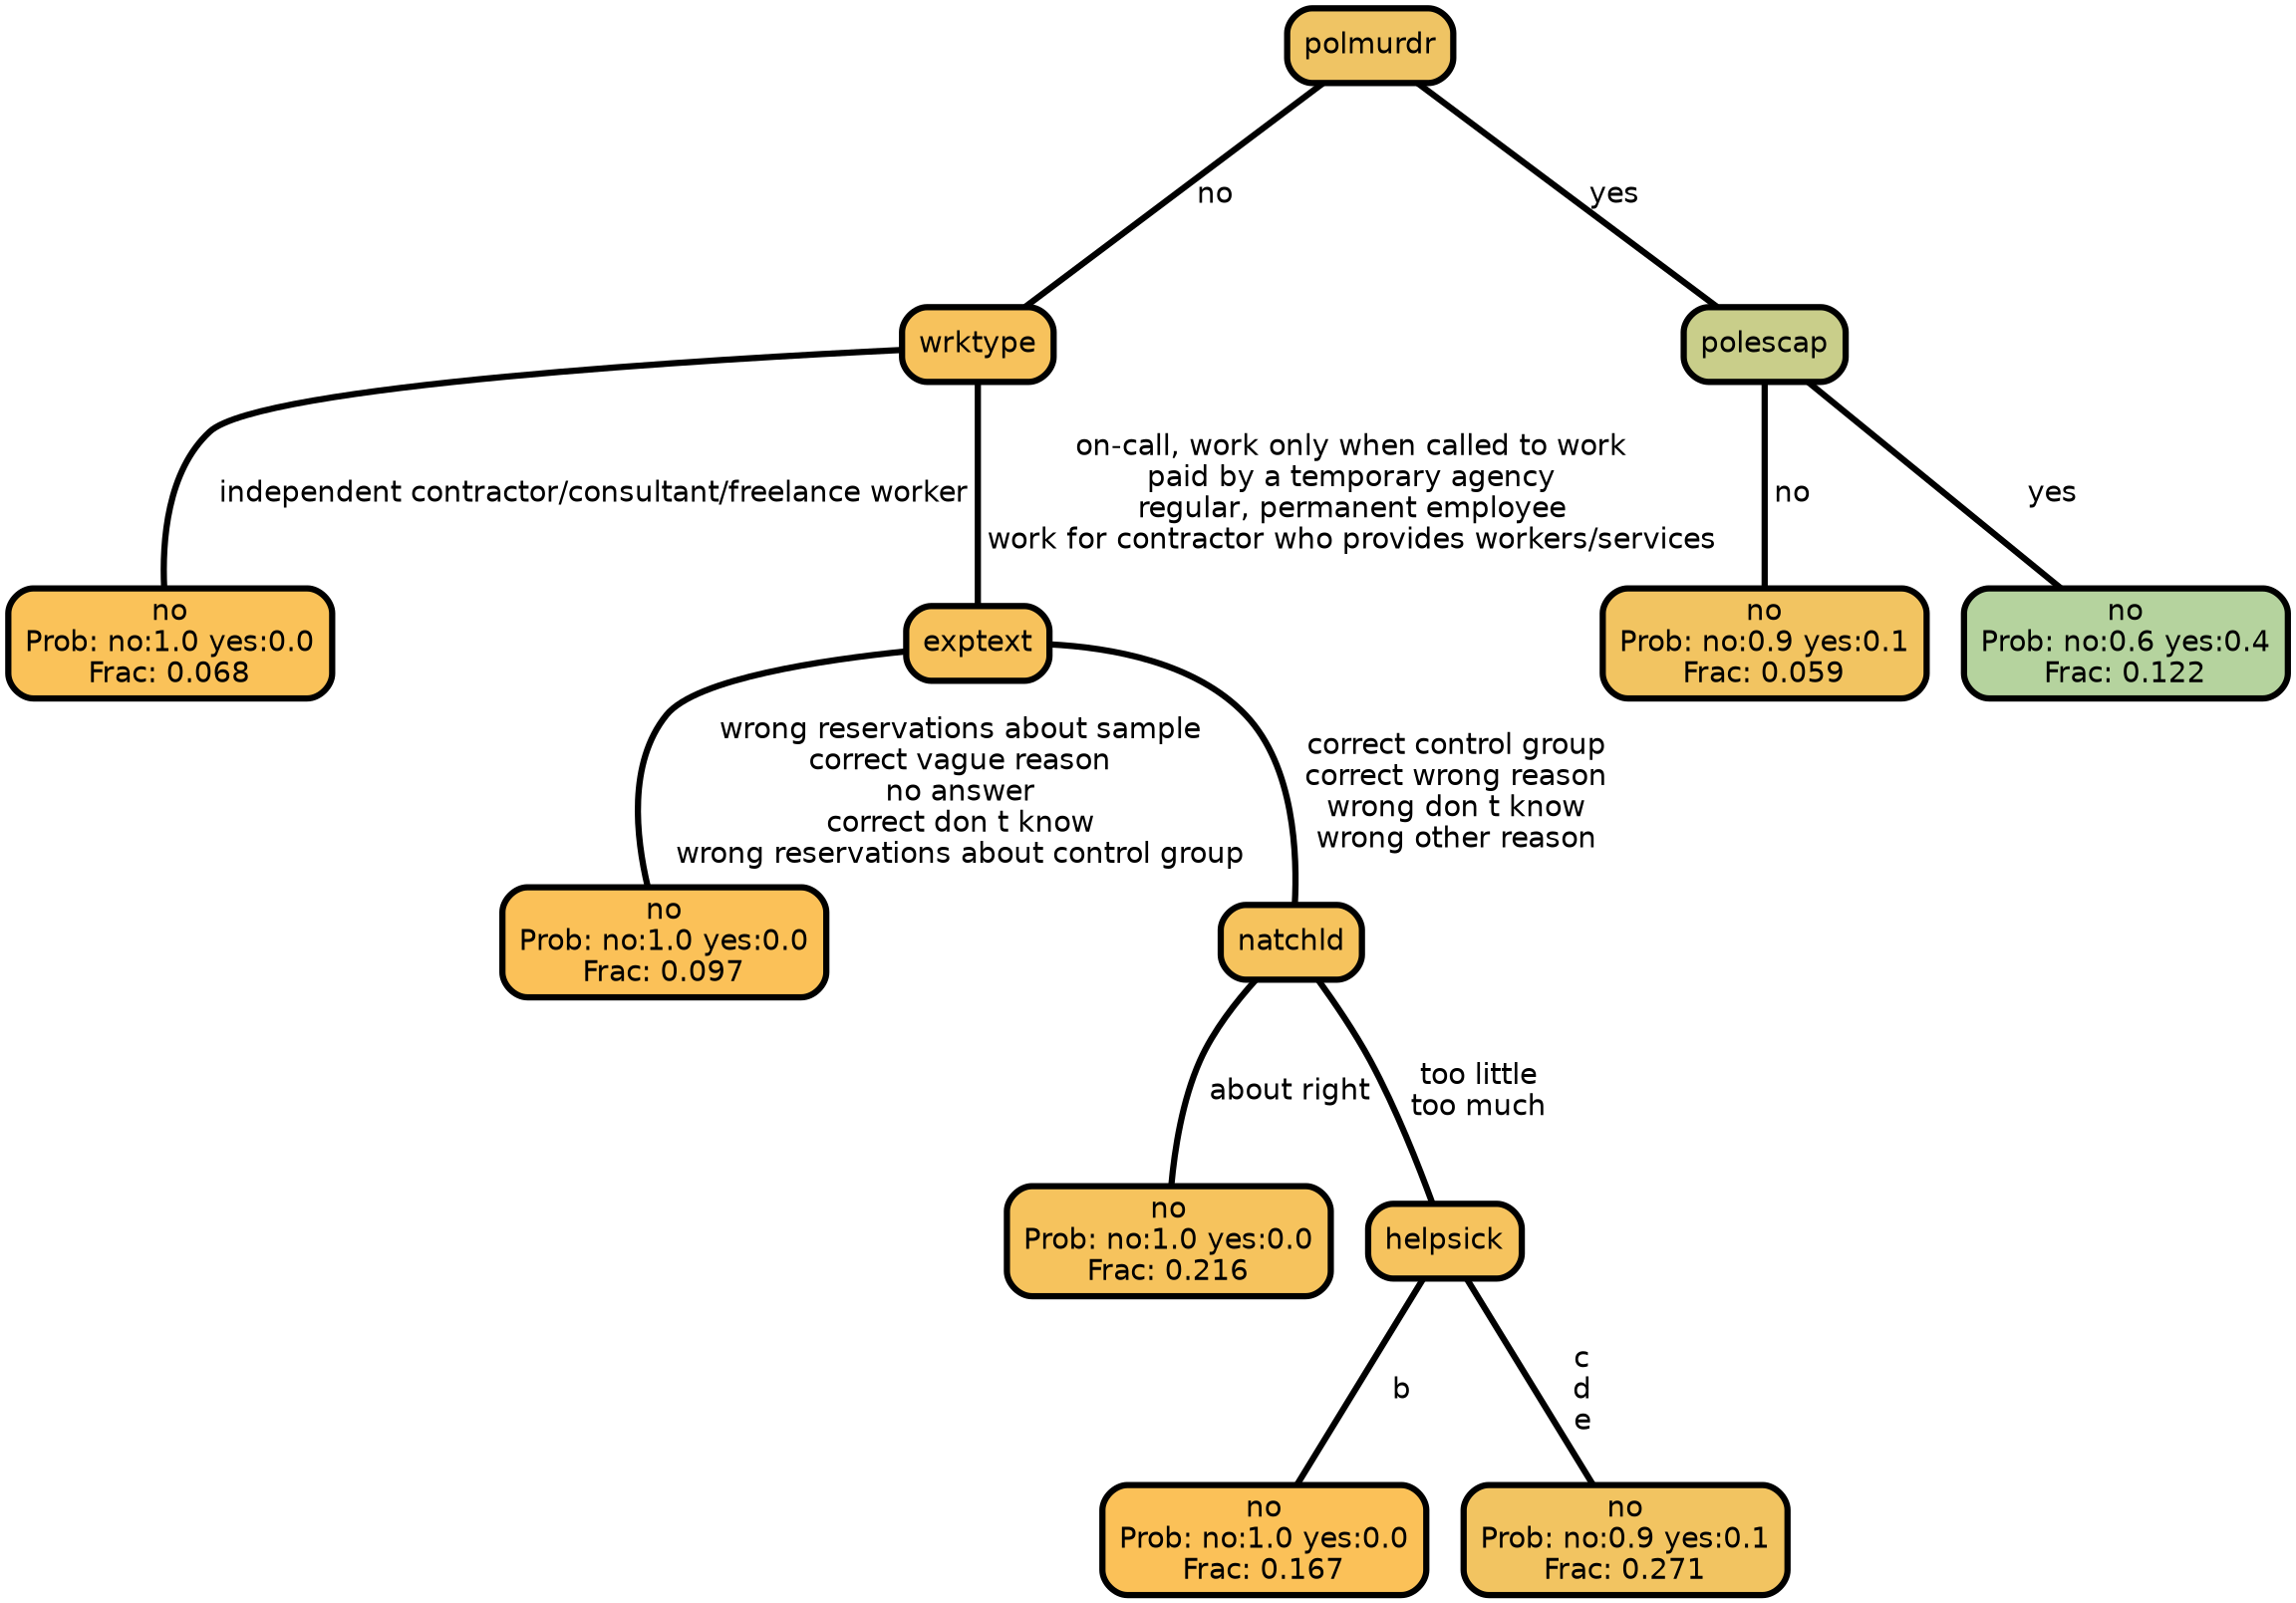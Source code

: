 graph Tree {
node [shape=box, style="filled, rounded",color="black",penwidth="3",fontcolor="black",                 fontname=helvetica] ;
graph [ranksep="0 equally", splines=straight,                 bgcolor=transparent, dpi=200] ;
edge [fontname=helvetica, color=black] ;
0 [label="no
Prob: no:1.0 yes:0.0
Frac: 0.068", fillcolor="#fac259"] ;
1 [label="wrktype", fillcolor="#f7c25c"] ;
2 [label="no
Prob: no:1.0 yes:0.0
Frac: 0.097", fillcolor="#fbc158"] ;
3 [label="exptext", fillcolor="#f7c25c"] ;
4 [label="no
Prob: no:1.0 yes:0.0
Frac: 0.216", fillcolor="#f6c35d"] ;
5 [label="natchld", fillcolor="#f6c35d"] ;
6 [label="no
Prob: no:1.0 yes:0.0
Frac: 0.167", fillcolor="#fbc158"] ;
7 [label="helpsick", fillcolor="#f6c35e"] ;
8 [label="no
Prob: no:0.9 yes:0.1
Frac: 0.271", fillcolor="#f2c461"] ;
9 [label="polmurdr", fillcolor="#efc464"] ;
10 [label="no
Prob: no:0.9 yes:0.1
Frac: 0.059", fillcolor="#f2c461"] ;
11 [label="polescap", fillcolor="#c9ce8a"] ;
12 [label="no
Prob: no:0.6 yes:0.4
Frac: 0.122", fillcolor="#b5d39e"] ;
1 -- 0 [label=" independent contractor/consultant/freelance worker",penwidth=3] ;
1 -- 3 [label=" on-call, work only when called to work\n paid by a temporary agency\n regular, permanent employee\n work for contractor who provides workers/services",penwidth=3] ;
3 -- 2 [label=" wrong reservations about sample\n correct vague reason\n no answer\n correct don t know\n wrong reservations about control group",penwidth=3] ;
3 -- 5 [label=" correct control group\n correct wrong reason\n wrong don t know\n wrong other reason",penwidth=3] ;
5 -- 4 [label=" about right",penwidth=3] ;
5 -- 7 [label=" too little\n too much",penwidth=3] ;
7 -- 6 [label=" b",penwidth=3] ;
7 -- 8 [label=" c\n d\n e",penwidth=3] ;
9 -- 1 [label=" no",penwidth=3] ;
9 -- 11 [label=" yes",penwidth=3] ;
11 -- 10 [label=" no",penwidth=3] ;
11 -- 12 [label=" yes",penwidth=3] ;
{rank = same;}}